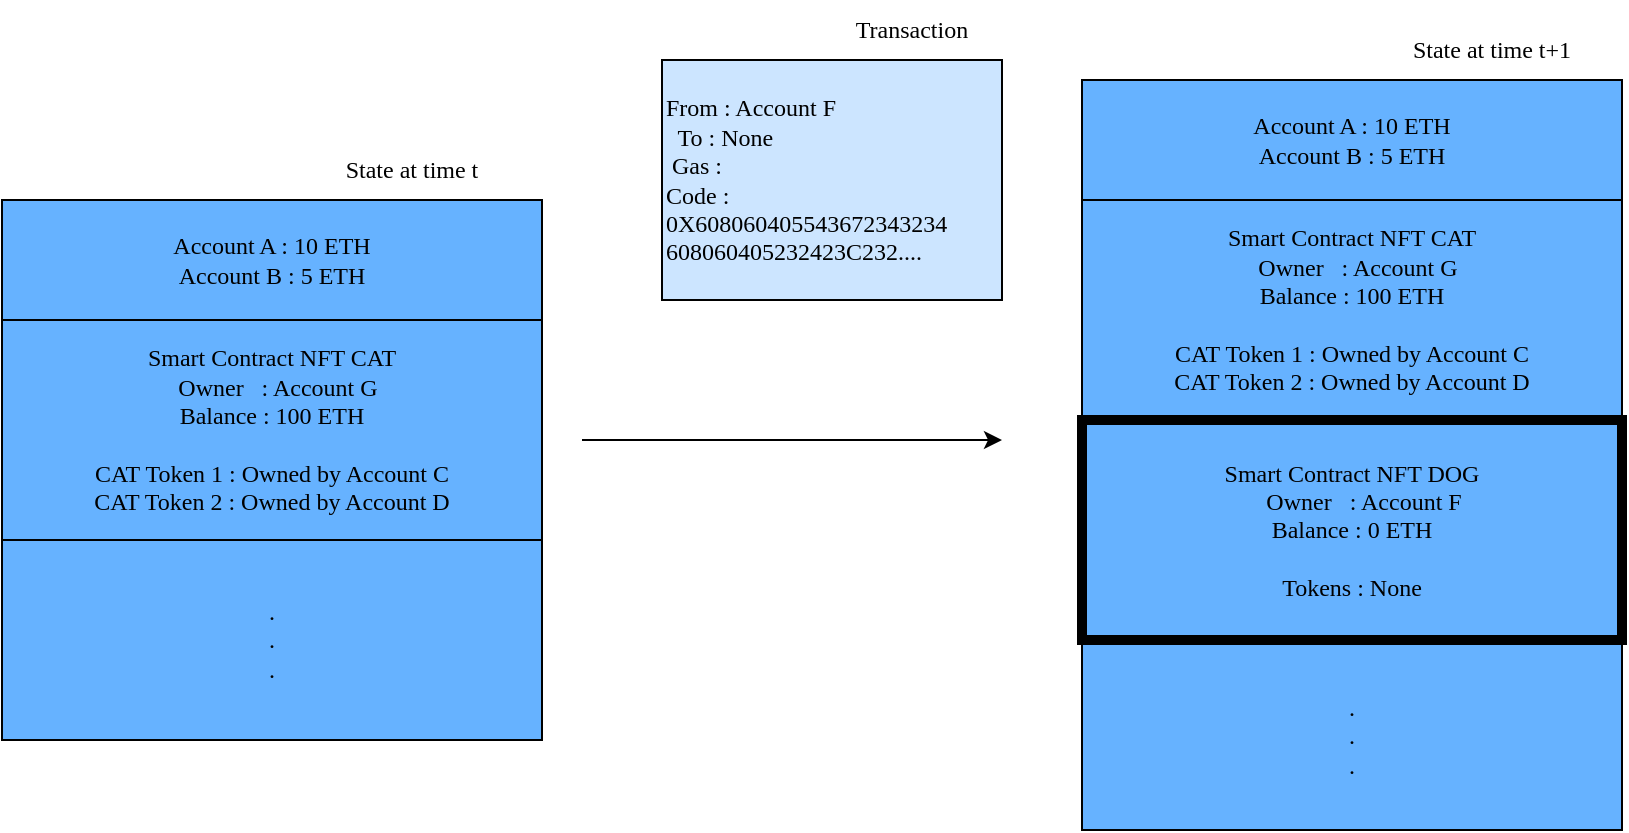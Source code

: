 <mxfile version="17.4.0" type="github">
  <diagram id="oJo2FGNUgsGGbzG4stuL" name="Page-1">
    <mxGraphModel dx="1426" dy="648" grid="1" gridSize="10" guides="1" tooltips="1" connect="1" arrows="1" fold="1" page="1" pageScale="1" pageWidth="850" pageHeight="1100" math="0" shadow="0">
      <root>
        <mxCell id="0" />
        <mxCell id="1" parent="0" />
        <mxCell id="gEmM8FZAyyN7xgSGTA_p-1" value="" style="whiteSpace=wrap;html=1;aspect=fixed;fillColor=#66B2FF;" vertex="1" parent="1">
          <mxGeometry x="10" y="330" width="270" height="270" as="geometry" />
        </mxCell>
        <mxCell id="gEmM8FZAyyN7xgSGTA_p-2" value="&lt;span&gt;Account A : 10 ETH&lt;/span&gt;&lt;br&gt;&lt;span&gt;Account B : 5 ETH&lt;/span&gt;" style="rounded=0;whiteSpace=wrap;html=1;fontFamily=Fira Code;fontSource=https%3A%2F%2Ffonts.googleapis.com%2Fcss%3Ffamily%3DFira%2BCode;fillColor=#66B2FF;" vertex="1" parent="1">
          <mxGeometry x="10" y="330" width="270" height="60" as="geometry" />
        </mxCell>
        <mxCell id="gEmM8FZAyyN7xgSGTA_p-3" value="&lt;span&gt;Smart Contract NFT CAT&lt;br&gt;&amp;nbsp; Owner&amp;nbsp; &amp;nbsp;: Account G&lt;br&gt;&lt;/span&gt;&lt;span&gt;&lt;/span&gt;Balance : 100 ETH&lt;br&gt;&lt;br&gt;&lt;span&gt;CAT Token 1 : Owned by Account C&lt;/span&gt;&lt;br&gt;&lt;span&gt;CAT Token 2 : Owned by Account D&lt;/span&gt;" style="rounded=0;whiteSpace=wrap;html=1;fontFamily=Fira Code;fontSource=https%3A%2F%2Ffonts.googleapis.com%2Fcss%3Ffamily%3DFira%2BCode;fillColor=#66B2FF;" vertex="1" parent="1">
          <mxGeometry x="10" y="390" width="270" height="110" as="geometry" />
        </mxCell>
        <mxCell id="gEmM8FZAyyN7xgSGTA_p-4" value="State at time t" style="text;html=1;strokeColor=none;fillColor=none;align=center;verticalAlign=middle;whiteSpace=wrap;rounded=0;fontFamily=Fira Code;fontSource=https%3A%2F%2Ffonts.googleapis.com%2Fcss%3Ffamily%3DFira%2BCode;" vertex="1" parent="1">
          <mxGeometry x="150" y="300" width="130" height="30" as="geometry" />
        </mxCell>
        <mxCell id="gEmM8FZAyyN7xgSGTA_p-5" value=".&lt;br&gt;.&lt;br&gt;." style="rounded=0;whiteSpace=wrap;html=1;fontFamily=Fira Code;fontSource=https%3A%2F%2Ffonts.googleapis.com%2Fcss%3Ffamily%3DFira%2BCode;fillColor=#66B2FF;" vertex="1" parent="1">
          <mxGeometry x="10" y="500" width="270" height="100" as="geometry" />
        </mxCell>
        <mxCell id="gEmM8FZAyyN7xgSGTA_p-6" value="" style="whiteSpace=wrap;html=1;aspect=fixed;fillColor=#66B2FF;" vertex="1" parent="1">
          <mxGeometry x="550" y="270" width="270" height="270" as="geometry" />
        </mxCell>
        <mxCell id="gEmM8FZAyyN7xgSGTA_p-7" value="&lt;span&gt;Account A : 10 ETH&lt;/span&gt;&lt;br&gt;&lt;span&gt;Account B : 5 ETH&lt;/span&gt;" style="rounded=0;whiteSpace=wrap;html=1;fontFamily=Fira Code;fontSource=https%3A%2F%2Ffonts.googleapis.com%2Fcss%3Ffamily%3DFira%2BCode;fillColor=#66B2FF;" vertex="1" parent="1">
          <mxGeometry x="550" y="270" width="270" height="60" as="geometry" />
        </mxCell>
        <mxCell id="gEmM8FZAyyN7xgSGTA_p-8" value="&lt;span&gt;Smart Contract NFT CAT&lt;br&gt;&amp;nbsp; Owner&amp;nbsp; &amp;nbsp;: Account G&lt;br&gt;&lt;/span&gt;&lt;span&gt;&lt;/span&gt;Balance : 100 ETH&lt;br&gt;&lt;br&gt;&lt;span&gt;CAT Token 1 : Owned by Account C&lt;/span&gt;&lt;br&gt;&lt;span&gt;CAT Token 2 : Owned by Account D&lt;/span&gt;" style="rounded=0;whiteSpace=wrap;html=1;fontFamily=Fira Code;fontSource=https%3A%2F%2Ffonts.googleapis.com%2Fcss%3Ffamily%3DFira%2BCode;fillColor=#66B2FF;" vertex="1" parent="1">
          <mxGeometry x="550" y="330" width="270" height="110" as="geometry" />
        </mxCell>
        <mxCell id="gEmM8FZAyyN7xgSGTA_p-9" value=".&lt;br&gt;.&lt;br&gt;." style="rounded=0;whiteSpace=wrap;html=1;fontFamily=Fira Code;fontSource=https%3A%2F%2Ffonts.googleapis.com%2Fcss%3Ffamily%3DFira%2BCode;fillColor=#66B2FF;" vertex="1" parent="1">
          <mxGeometry x="550" y="550" width="270" height="95" as="geometry" />
        </mxCell>
        <mxCell id="gEmM8FZAyyN7xgSGTA_p-10" value="&lt;span&gt;Smart Contract NFT DOG&lt;br&gt;&amp;nbsp; &amp;nbsp; Owner&amp;nbsp; &amp;nbsp;: Account F&lt;br&gt;&lt;/span&gt;&lt;span&gt;&lt;/span&gt;Balance : 0 ETH&lt;br&gt;&lt;br&gt;Tokens : None" style="rounded=0;whiteSpace=wrap;html=1;fontFamily=Fira Code;fontSource=https%3A%2F%2Ffonts.googleapis.com%2Fcss%3Ffamily%3DFira%2BCode;fillColor=#66B2FF;strokeWidth=5;" vertex="1" parent="1">
          <mxGeometry x="550" y="440" width="270" height="110" as="geometry" />
        </mxCell>
        <mxCell id="gEmM8FZAyyN7xgSGTA_p-11" value="State at time t+1" style="text;html=1;strokeColor=none;fillColor=none;align=center;verticalAlign=middle;whiteSpace=wrap;rounded=0;fontFamily=Fira Code;fontSource=https%3A%2F%2Ffonts.googleapis.com%2Fcss%3Ffamily%3DFira%2BCode;" vertex="1" parent="1">
          <mxGeometry x="690" y="240" width="130" height="30" as="geometry" />
        </mxCell>
        <mxCell id="gEmM8FZAyyN7xgSGTA_p-12" value="" style="endArrow=classic;html=1;rounded=0;" edge="1" parent="1">
          <mxGeometry width="50" height="50" relative="1" as="geometry">
            <mxPoint x="300" y="450" as="sourcePoint" />
            <mxPoint x="510" y="450" as="targetPoint" />
          </mxGeometry>
        </mxCell>
        <mxCell id="gEmM8FZAyyN7xgSGTA_p-13" value="From : Account F&lt;br&gt;&lt;div&gt;&lt;span&gt;&amp;nbsp; To : None&lt;/span&gt;&lt;/div&gt;&lt;div&gt;&lt;span&gt;&amp;nbsp;Gas :&lt;br&gt;Code : 0X608060405543672343234&lt;/span&gt;&lt;/div&gt;608060405232423C232...." style="rounded=0;whiteSpace=wrap;html=1;fontFamily=Fira Code;fontSource=https%3A%2F%2Ffonts.googleapis.com%2Fcss%3Ffamily%3DFira%2BCode;fillColor=#CCE5FF;align=left;" vertex="1" parent="1">
          <mxGeometry x="340" y="260" width="170" height="120" as="geometry" />
        </mxCell>
        <mxCell id="gEmM8FZAyyN7xgSGTA_p-14" value="Transaction" style="text;html=1;strokeColor=none;fillColor=none;align=center;verticalAlign=middle;whiteSpace=wrap;rounded=0;fontFamily=Fira Code;fontSource=https%3A%2F%2Ffonts.googleapis.com%2Fcss%3Ffamily%3DFira%2BCode;" vertex="1" parent="1">
          <mxGeometry x="400" y="230" width="130" height="30" as="geometry" />
        </mxCell>
      </root>
    </mxGraphModel>
  </diagram>
</mxfile>
